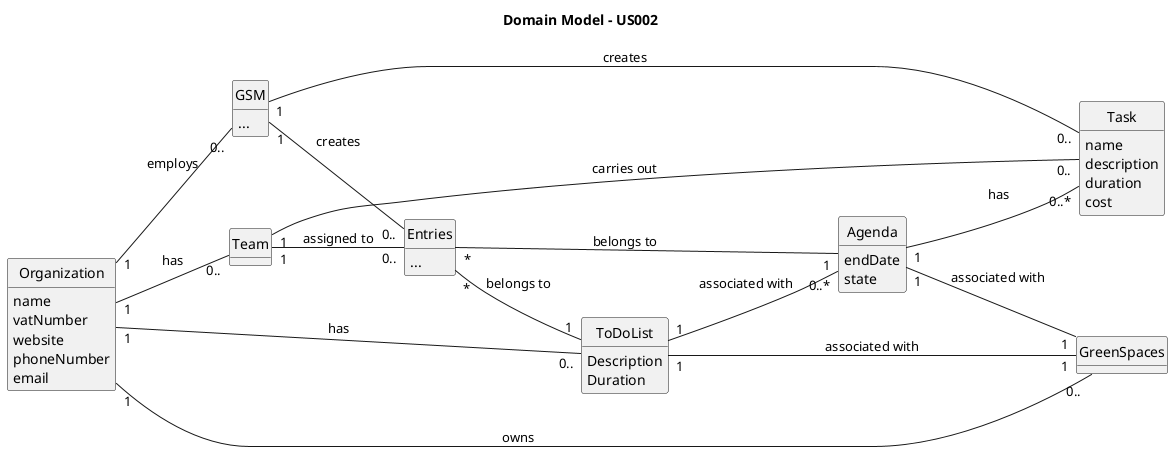 @startuml
skinparam monochrome true
skinparam packageStyle rectangle
skinparam shadowing false
skinparam classAttributeIconSize 0
hide circle
hide methods

title Domain Model - US002

left to right direction

class Organization {
    name
    vatNumber
    website
    phoneNumber
    email
}

class GSM {
    ...
}

class GreenSpaces {
}

class Task {
    name
    description
    duration
    cost
}

class Agenda {
    endDate
    state
}


class ToDoList {
    Description
    Duration
}

class Entries {
    ...
}

Organization "1" -- "0.." GreenSpaces : owns
Organization "1" -- "0.." GSM : employs
Organization "1" -- "0.." Team : has
Organization "1" -- "0.." ToDoList : has

GSM "1" -- "0.." Task : creates
GSM "1" -- "0.." Entries : creates
Entries "*" -- "1" ToDoList : belongs to
Entries "*" -- "1" Agenda : belongs to

Team "1" -- "0.." Task : carries out
Team "1" -- "0.." Entries : assigned to

Agenda "1" -- "0..*" Task : has
Agenda "1" -- "1" GreenSpaces : associated with

ToDoList "1" -- "1" GreenSpaces : associated with
ToDoList "1" -- "0..*" Agenda : associated with

@enduml